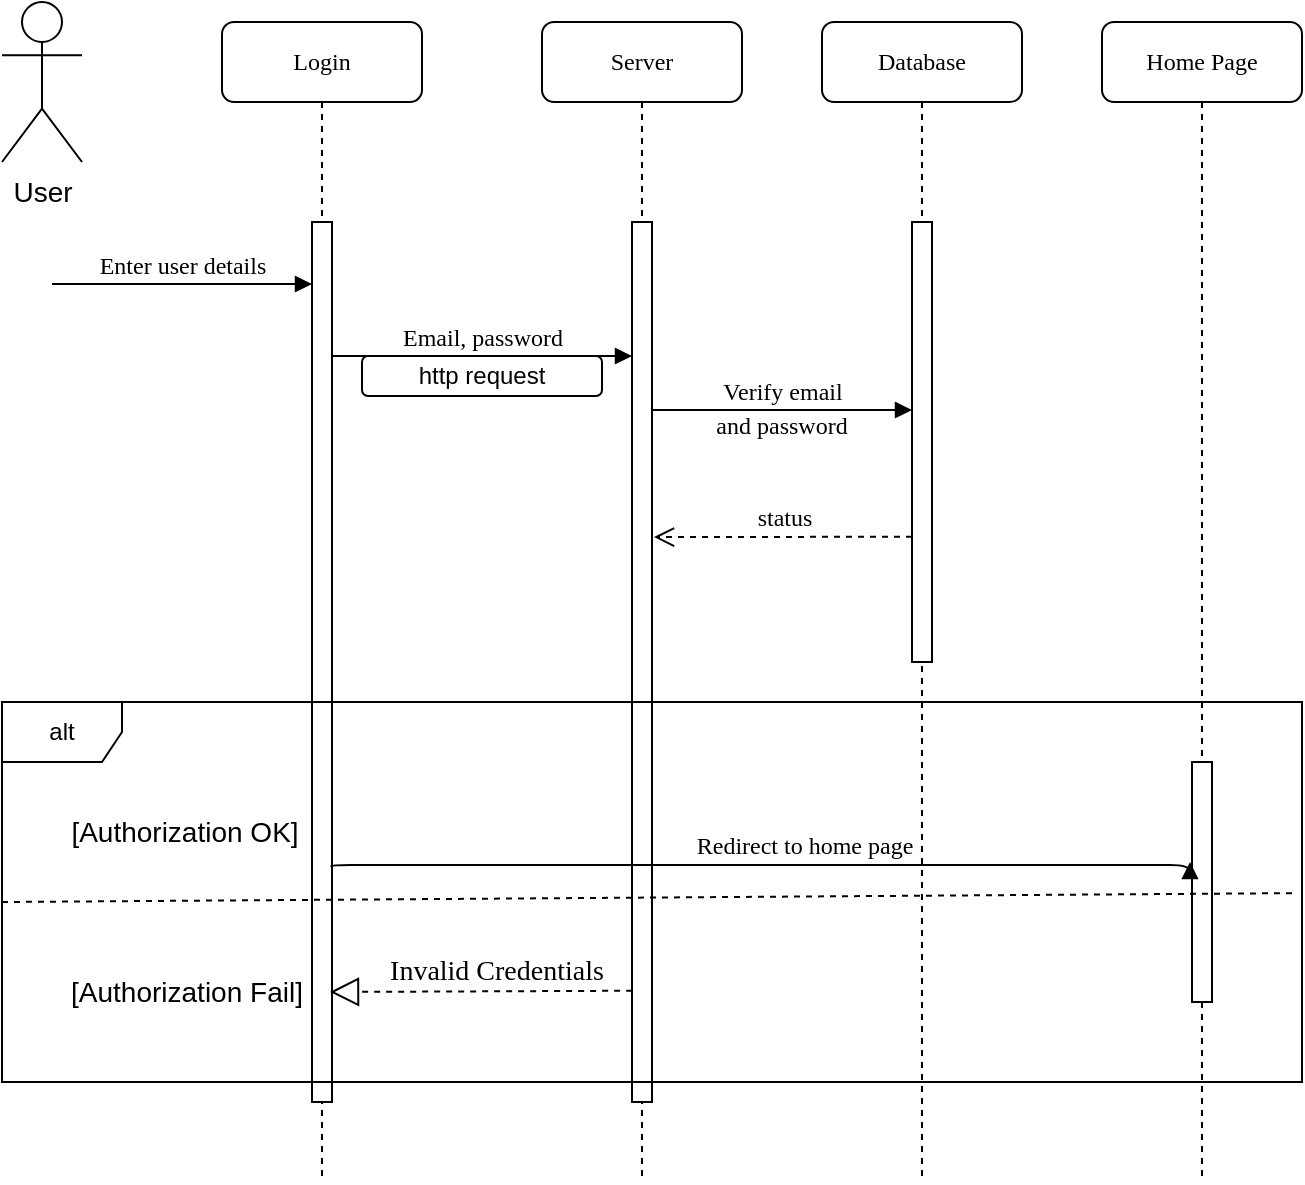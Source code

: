 <mxfile version="26.0.11">
  <diagram name="Page-1" id="13e1069c-82ec-6db2-03f1-153e76fe0fe0">
    <mxGraphModel dx="794" dy="458" grid="1" gridSize="10" guides="1" tooltips="1" connect="1" arrows="1" fold="1" page="1" pageScale="1" pageWidth="1100" pageHeight="850" background="none" math="0" shadow="0">
      <root>
        <mxCell id="0" />
        <mxCell id="1" parent="0" />
        <mxCell id="7baba1c4bc27f4b0-2" value="Login" style="shape=umlLifeline;perimeter=lifelinePerimeter;whiteSpace=wrap;html=1;container=1;collapsible=0;recursiveResize=0;outlineConnect=0;rounded=1;shadow=0;comic=0;labelBackgroundColor=none;strokeWidth=1;fontFamily=Verdana;fontSize=12;align=center;" parent="1" vertex="1">
          <mxGeometry x="240" y="80" width="100" height="580" as="geometry" />
        </mxCell>
        <mxCell id="7baba1c4bc27f4b0-10" value="" style="html=1;points=[];perimeter=orthogonalPerimeter;rounded=0;shadow=0;comic=0;labelBackgroundColor=none;strokeWidth=1;fontFamily=Verdana;fontSize=12;align=center;" parent="7baba1c4bc27f4b0-2" vertex="1">
          <mxGeometry x="45" y="100" width="10" height="440" as="geometry" />
        </mxCell>
        <mxCell id="7baba1c4bc27f4b0-3" value="Server" style="shape=umlLifeline;perimeter=lifelinePerimeter;whiteSpace=wrap;html=1;container=1;collapsible=0;recursiveResize=0;outlineConnect=0;rounded=1;shadow=0;comic=0;labelBackgroundColor=none;strokeWidth=1;fontFamily=Verdana;fontSize=12;align=center;" parent="1" vertex="1">
          <mxGeometry x="400" y="80" width="100" height="580" as="geometry" />
        </mxCell>
        <mxCell id="7baba1c4bc27f4b0-13" value="" style="html=1;points=[];perimeter=orthogonalPerimeter;rounded=0;shadow=0;comic=0;labelBackgroundColor=none;strokeWidth=1;fontFamily=Verdana;fontSize=12;align=center;" parent="7baba1c4bc27f4b0-3" vertex="1">
          <mxGeometry x="45" y="100" width="10" height="440" as="geometry" />
        </mxCell>
        <mxCell id="SthJw4qRtJjvqTKuWDOE-4" value="&lt;font style=&quot;font-size: 12px;&quot; face=&quot;Verdana&quot;&gt;status&lt;/font&gt;" style="html=1;verticalAlign=bottom;endArrow=open;dashed=1;endSize=8;curved=0;rounded=0;entryX=1.1;entryY=0.358;entryDx=0;entryDy=0;entryPerimeter=0;" parent="7baba1c4bc27f4b0-3" edge="1" target="7baba1c4bc27f4b0-13">
          <mxGeometry relative="1" as="geometry">
            <mxPoint x="185" y="257.38" as="sourcePoint" />
            <mxPoint x="44.75" y="257.38" as="targetPoint" />
          </mxGeometry>
        </mxCell>
        <mxCell id="7baba1c4bc27f4b0-4" value="Database" style="shape=umlLifeline;perimeter=lifelinePerimeter;whiteSpace=wrap;html=1;container=1;collapsible=0;recursiveResize=0;outlineConnect=0;rounded=1;shadow=0;comic=0;labelBackgroundColor=none;strokeWidth=1;fontFamily=Verdana;fontSize=12;align=center;" parent="1" vertex="1">
          <mxGeometry x="540" y="80" width="100" height="580" as="geometry" />
        </mxCell>
        <mxCell id="7baba1c4bc27f4b0-5" value="Home Page" style="shape=umlLifeline;perimeter=lifelinePerimeter;whiteSpace=wrap;html=1;container=1;collapsible=0;recursiveResize=0;outlineConnect=0;rounded=1;shadow=0;comic=0;labelBackgroundColor=none;strokeWidth=1;fontFamily=Verdana;fontSize=12;align=center;" parent="1" vertex="1">
          <mxGeometry x="680" y="80" width="100" height="580" as="geometry" />
        </mxCell>
        <mxCell id="7baba1c4bc27f4b0-16" value="" style="html=1;points=[];perimeter=orthogonalPerimeter;rounded=0;shadow=0;comic=0;labelBackgroundColor=none;strokeWidth=1;fontFamily=Verdana;fontSize=12;align=center;" parent="1" vertex="1">
          <mxGeometry x="585" y="180" width="10" height="220" as="geometry" />
        </mxCell>
        <mxCell id="7baba1c4bc27f4b0-17" value="Verify email" style="html=1;verticalAlign=bottom;endArrow=block;labelBackgroundColor=none;fontFamily=Verdana;fontSize=12;edgeStyle=elbowEdgeStyle;elbow=vertical;" parent="1" edge="1">
          <mxGeometry relative="1" as="geometry">
            <mxPoint x="455" y="274" as="sourcePoint" />
            <Array as="points">
              <mxPoint x="460" y="274" />
            </Array>
            <mxPoint x="585" y="274" as="targetPoint" />
          </mxGeometry>
        </mxCell>
        <mxCell id="7baba1c4bc27f4b0-19" value="" style="html=1;points=[];perimeter=orthogonalPerimeter;rounded=0;shadow=0;comic=0;labelBackgroundColor=none;strokeWidth=1;fontFamily=Verdana;fontSize=12;align=center;" parent="1" vertex="1">
          <mxGeometry x="725" y="450" width="10" height="120" as="geometry" />
        </mxCell>
        <mxCell id="7baba1c4bc27f4b0-11" value="Enter user details" style="html=1;verticalAlign=bottom;endArrow=block;entryX=0;entryY=0;labelBackgroundColor=none;fontFamily=Verdana;fontSize=12;edgeStyle=elbowEdgeStyle;elbow=vertical;" parent="1" edge="1">
          <mxGeometry relative="1" as="geometry">
            <mxPoint x="155" y="211" as="sourcePoint" />
            <mxPoint x="285" y="211.0" as="targetPoint" />
          </mxGeometry>
        </mxCell>
        <mxCell id="7baba1c4bc27f4b0-14" value="Email, password" style="html=1;verticalAlign=bottom;endArrow=block;entryX=0;entryY=0;labelBackgroundColor=none;fontFamily=Verdana;fontSize=12;edgeStyle=elbowEdgeStyle;elbow=vertical;" parent="1" edge="1">
          <mxGeometry relative="1" as="geometry">
            <mxPoint x="295" y="247" as="sourcePoint" />
            <mxPoint x="445" y="247.0" as="targetPoint" />
          </mxGeometry>
        </mxCell>
        <mxCell id="SthJw4qRtJjvqTKuWDOE-1" value="http request" style="rounded=1;whiteSpace=wrap;html=1;" parent="1" vertex="1">
          <mxGeometry x="310" y="247" width="120" height="20" as="geometry" />
        </mxCell>
        <mxCell id="SthJw4qRtJjvqTKuWDOE-2" value="alt" style="shape=umlFrame;whiteSpace=wrap;html=1;pointerEvents=0;" parent="1" vertex="1">
          <mxGeometry x="130" y="420" width="650" height="190" as="geometry" />
        </mxCell>
        <mxCell id="SthJw4qRtJjvqTKuWDOE-7" value="&lt;font style=&quot;font-size: 14px;&quot;&gt;User&lt;/font&gt;" style="shape=umlActor;verticalLabelPosition=bottom;verticalAlign=top;html=1;" parent="1" vertex="1">
          <mxGeometry x="130" y="70" width="40" height="80" as="geometry" />
        </mxCell>
        <mxCell id="SthJw4qRtJjvqTKuWDOE-14" value="" style="endArrow=none;dashed=1;html=1;rounded=0;entryX=0.995;entryY=0.503;entryDx=0;entryDy=0;entryPerimeter=0;" parent="1" target="SthJw4qRtJjvqTKuWDOE-2" edge="1">
          <mxGeometry width="50" height="50" relative="1" as="geometry">
            <mxPoint x="130" y="520" as="sourcePoint" />
            <mxPoint x="180" y="470" as="targetPoint" />
          </mxGeometry>
        </mxCell>
        <mxCell id="SthJw4qRtJjvqTKuWDOE-16" value="&lt;font style=&quot;font-size: 14px;&quot;&gt;[Authorization OK]&lt;/font&gt;" style="text;strokeColor=none;align=center;fillColor=none;html=1;verticalAlign=middle;whiteSpace=wrap;rounded=0;" parent="1" vertex="1">
          <mxGeometry x="159" y="470" width="125" height="30" as="geometry" />
        </mxCell>
        <mxCell id="SthJw4qRtJjvqTKuWDOE-21" value="&lt;font style=&quot;font-size: 14px;&quot;&gt;[Authorization Fail]&lt;/font&gt;" style="text;strokeColor=none;align=center;fillColor=none;html=1;verticalAlign=middle;whiteSpace=wrap;rounded=0;" parent="1" vertex="1">
          <mxGeometry x="160" y="550" width="125" height="30" as="geometry" />
        </mxCell>
        <mxCell id="SthJw4qRtJjvqTKuWDOE-24" value="" style="endArrow=block;dashed=1;endFill=0;endSize=12;html=1;rounded=0;exitX=0.5;exitY=0.881;exitDx=0;exitDy=0;exitPerimeter=0;" parent="1" edge="1">
          <mxGeometry width="160" relative="1" as="geometry">
            <mxPoint x="445.08" y="564.37" as="sourcePoint" />
            <mxPoint x="294" y="565" as="targetPoint" />
          </mxGeometry>
        </mxCell>
        <mxCell id="SthJw4qRtJjvqTKuWDOE-25" value="&lt;font face=&quot;Verdana&quot; style=&quot;font-size: 14px;&quot;&gt;Invalid Credentials&lt;/font&gt;" style="text;strokeColor=none;align=center;fillColor=none;html=1;verticalAlign=middle;whiteSpace=wrap;rounded=0;" parent="1" vertex="1">
          <mxGeometry x="310" y="540" width="135" height="30" as="geometry" />
        </mxCell>
        <mxCell id="SthJw4qRtJjvqTKuWDOE-26" value="&lt;font face=&quot;Verdana&quot;&gt;and password&lt;/font&gt;" style="text;strokeColor=none;align=center;fillColor=none;html=1;verticalAlign=middle;whiteSpace=wrap;rounded=0;" parent="1" vertex="1">
          <mxGeometry x="465" y="267" width="110" height="30" as="geometry" />
        </mxCell>
        <mxCell id="NDHClMNbAmvO9OAxm-8B-2" value="Redirect to home page" style="html=1;verticalAlign=bottom;endArrow=block;entryX=-0.1;entryY=0.417;labelBackgroundColor=none;fontFamily=Verdana;fontSize=12;edgeStyle=elbowEdgeStyle;elbow=vertical;entryDx=0;entryDy=0;entryPerimeter=0;exitX=0.967;exitY=0.733;exitDx=0;exitDy=0;exitPerimeter=0;" edge="1" parent="1" source="7baba1c4bc27f4b0-10" target="7baba1c4bc27f4b0-19">
          <mxGeometry x="0.097" y="1" relative="1" as="geometry">
            <mxPoint x="340" y="500" as="sourcePoint" />
            <mxPoint x="430" y="500.0" as="targetPoint" />
            <mxPoint as="offset" />
          </mxGeometry>
        </mxCell>
      </root>
    </mxGraphModel>
  </diagram>
</mxfile>
